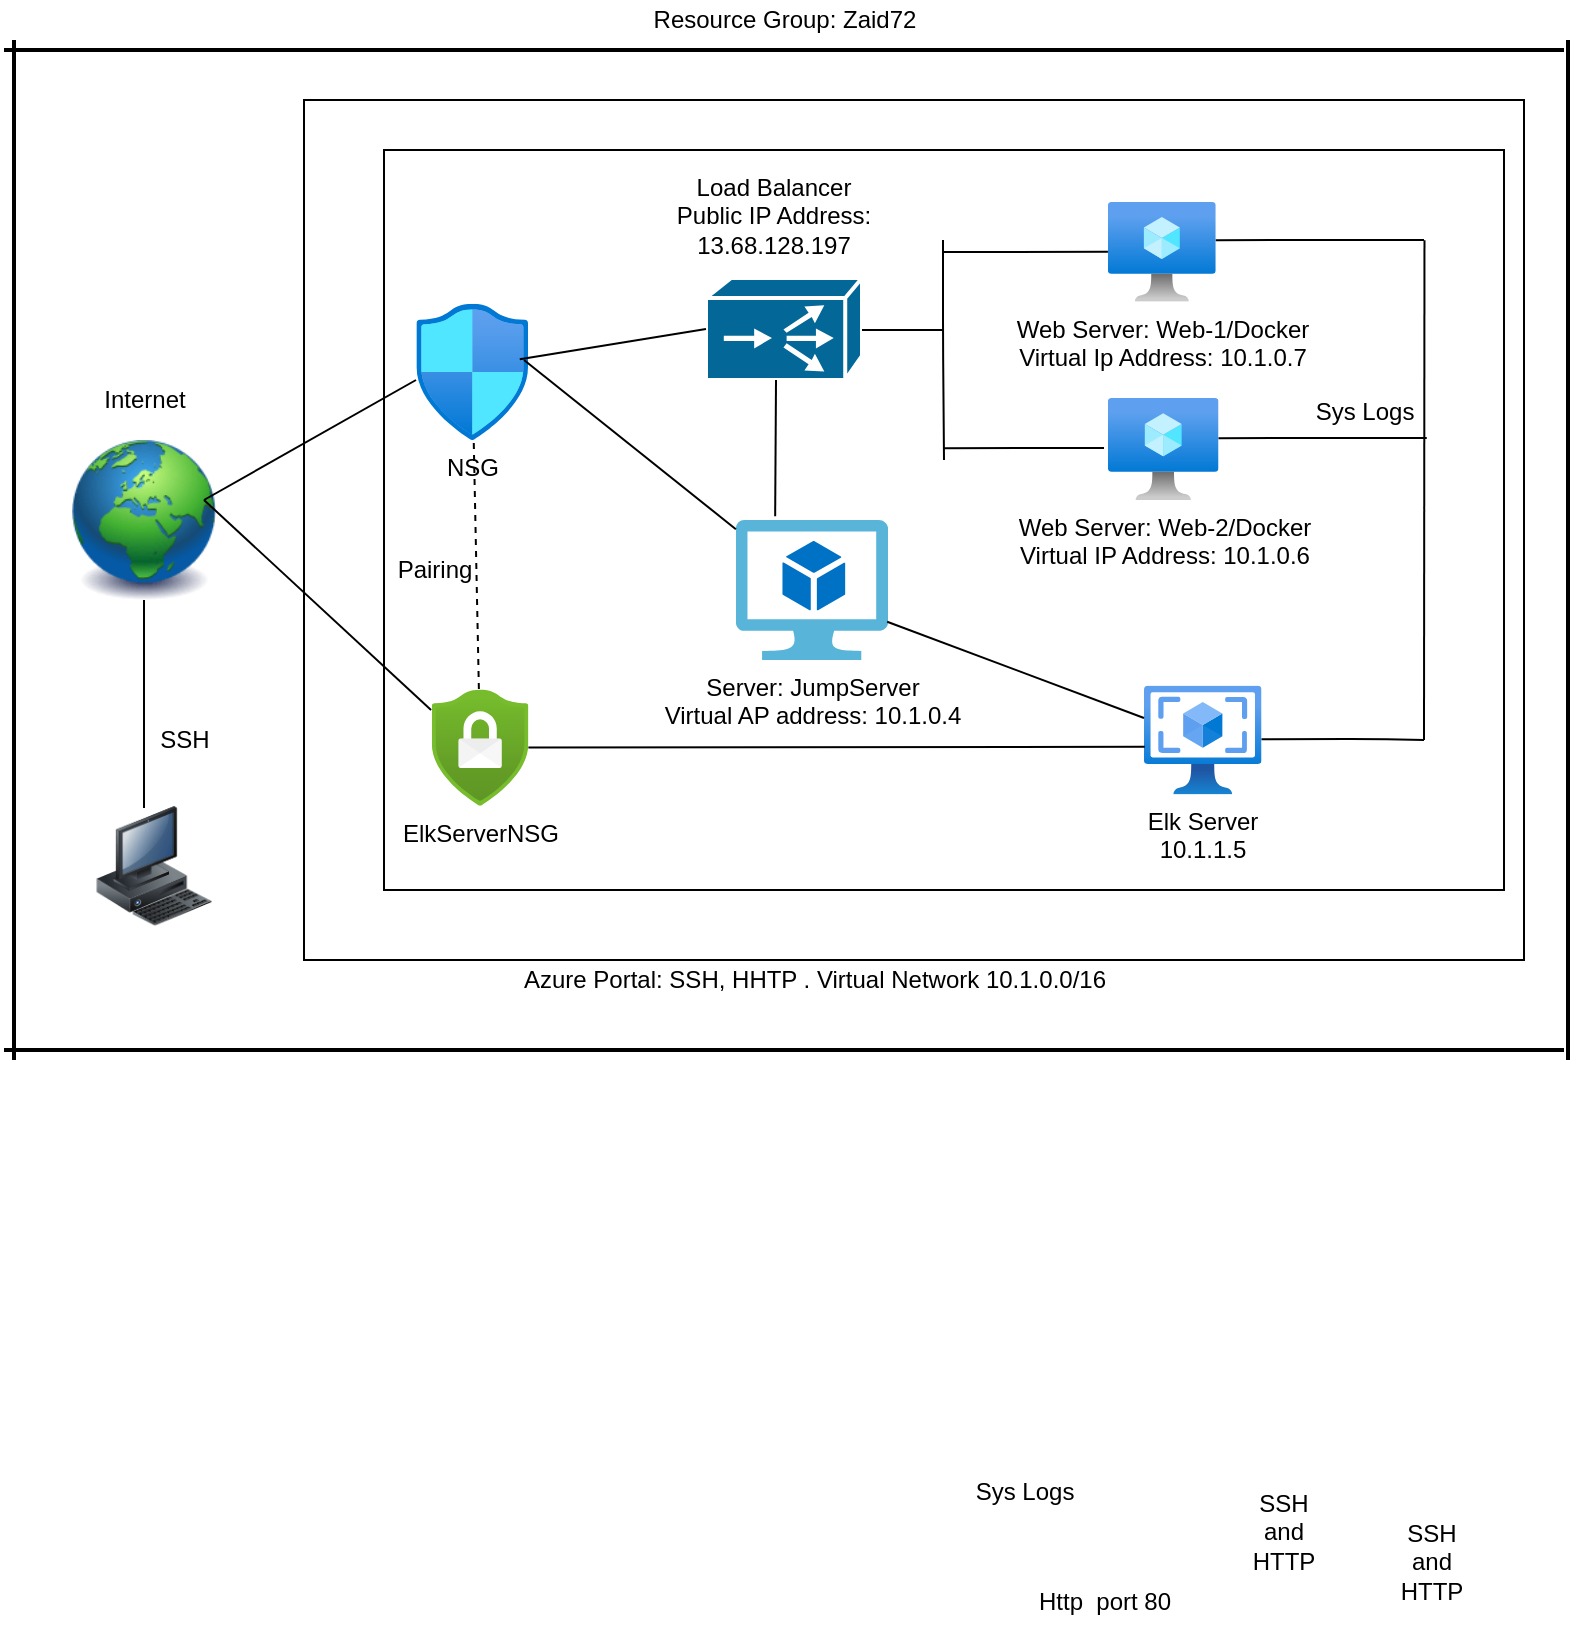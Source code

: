 <mxfile version="14.1.8" type="device"><diagram id="7LdDYf170VpF9xW3tY0n" name="Page-1"><mxGraphModel dx="1264" dy="592" grid="1" gridSize="10" guides="1" tooltips="1" connect="1" arrows="1" fold="1" page="1" pageScale="1" pageWidth="827" pageHeight="1169" math="0" shadow="0"><root><mxCell id="0"/><mxCell id="1" parent="0"/><mxCell id="pt5CEbXLLQ7xTdEyKrnI-1" value="" style="image;html=1;image=img/lib/clip_art/computers/Workstation_128x128.png" parent="1" vertex="1"><mxGeometry x="80" y="453.13" width="70" height="60" as="geometry"/></mxCell><mxCell id="pt5CEbXLLQ7xTdEyKrnI-8" value="" style="rounded=0;whiteSpace=wrap;html=1;" parent="1" vertex="1"><mxGeometry x="190" y="100" width="610" height="430" as="geometry"/></mxCell><mxCell id="pt5CEbXLLQ7xTdEyKrnI-9" value="" style="image;html=1;image=img/lib/clip_art/general/Earth_globe_128x128.png" parent="1" vertex="1"><mxGeometry x="70" y="270" width="80" height="80" as="geometry"/></mxCell><mxCell id="pt5CEbXLLQ7xTdEyKrnI-10" value="Internet" style="text;html=1;align=center;verticalAlign=middle;resizable=0;points=[];autosize=1;" parent="1" vertex="1"><mxGeometry x="80.0" y="240" width="60" height="20" as="geometry"/></mxCell><mxCell id="pt5CEbXLLQ7xTdEyKrnI-11" value="Azure Portal: SSH, HHTP . Virtual Network 10.1.0.0/16" style="text;html=1;align=center;verticalAlign=middle;resizable=0;points=[];autosize=1;" parent="1" vertex="1"><mxGeometry x="290" y="530" width="310" height="20" as="geometry"/></mxCell><mxCell id="nEL_-4Mc4ajz-L1JwPav-14" value="&amp;nbsp;" style="text;html=1;align=center;verticalAlign=middle;resizable=0;points=[];autosize=1;" parent="1" vertex="1"><mxGeometry x="460" y="450" width="20" height="20" as="geometry"/></mxCell><mxCell id="nEL_-4Mc4ajz-L1JwPav-20" value="SSH and HTTP" style="text;html=1;strokeColor=none;fillColor=none;align=center;verticalAlign=middle;whiteSpace=wrap;rounded=0;" parent="1" vertex="1"><mxGeometry x="660" y="805.65" width="40" height="20" as="geometry"/></mxCell><mxCell id="nEL_-4Mc4ajz-L1JwPav-21" value="SSH and HTTP" style="text;html=1;strokeColor=none;fillColor=none;align=center;verticalAlign=middle;whiteSpace=wrap;rounded=0;" parent="1" vertex="1"><mxGeometry x="733.91" y="821.29" width="40" height="20" as="geometry"/></mxCell><mxCell id="nEL_-4Mc4ajz-L1JwPav-33" value="Resource Group: Zaid72" style="text;html=1;align=center;verticalAlign=middle;resizable=0;points=[];autosize=1;" parent="1" vertex="1"><mxGeometry x="355" y="50" width="150" height="20" as="geometry"/></mxCell><mxCell id="J_3mIsJZL_2KYvNmmeNh-1" value="SSH" style="text;html=1;align=center;verticalAlign=middle;resizable=0;points=[];autosize=1;" parent="1" vertex="1"><mxGeometry x="110" y="410" width="40" height="20" as="geometry"/></mxCell><mxCell id="SGBVezhOx9MadRkqvngb-19" value="" style="line;strokeWidth=2;direction=south;html=1;" parent="1" vertex="1"><mxGeometry x="40" y="70" width="10" height="510" as="geometry"/></mxCell><mxCell id="SGBVezhOx9MadRkqvngb-20" value="" style="line;strokeWidth=2;direction=west;html=1;" parent="1" vertex="1"><mxGeometry x="40" y="570" width="780" height="10" as="geometry"/></mxCell><mxCell id="SGBVezhOx9MadRkqvngb-21" value="" style="line;strokeWidth=2;direction=west;html=1;" parent="1" vertex="1"><mxGeometry x="40" y="70" width="780" height="10" as="geometry"/></mxCell><mxCell id="SGBVezhOx9MadRkqvngb-22" value="" style="line;strokeWidth=2;direction=south;html=1;" parent="1" vertex="1"><mxGeometry x="817" y="70" width="10" height="510" as="geometry"/></mxCell><mxCell id="EeN-dQCoR9D4EgeLviWo-12" value="Sys Logs" style="text;html=1;align=center;verticalAlign=middle;resizable=0;points=[];autosize=1;" parent="1" vertex="1"><mxGeometry x="520" y="785.65" width="60" height="20" as="geometry"/></mxCell><mxCell id="EeN-dQCoR9D4EgeLviWo-21" value="Http&amp;nbsp; port 80" style="text;html=1;align=center;verticalAlign=middle;resizable=0;points=[];autosize=1;" parent="1" vertex="1"><mxGeometry x="550" y="841.29" width="80" height="20" as="geometry"/></mxCell><mxCell id="EeN-dQCoR9D4EgeLviWo-26" value="" style="rounded=0;whiteSpace=wrap;html=1;" parent="1" vertex="1"><mxGeometry x="230" y="125" width="560" height="370" as="geometry"/></mxCell><mxCell id="EeN-dQCoR9D4EgeLviWo-28" value="" style="endArrow=none;html=1;" parent="1" target="pt5CEbXLLQ7xTdEyKrnI-9" edge="1"><mxGeometry width="50" height="50" relative="1" as="geometry"><mxPoint x="110" y="454" as="sourcePoint"/><mxPoint x="120" y="380" as="targetPoint"/></mxGeometry></mxCell><mxCell id="EeN-dQCoR9D4EgeLviWo-30" value="NSG" style="aspect=fixed;html=1;points=[];align=center;image;fontSize=12;image=img/lib/azure2/networking/Network_Security_Groups.svg;" parent="1" vertex="1"><mxGeometry x="246.1" y="201.9" width="56.09" height="68.1" as="geometry"/></mxCell><mxCell id="zSAYgOQ6SypC5AeD0E8i-1" value="" style="shape=mxgraph.cisco.directors.localdirector;html=1;pointerEvents=1;dashed=0;fillColor=#036897;strokeColor=#ffffff;strokeWidth=2;verticalLabelPosition=bottom;verticalAlign=top;align=center;outlineConnect=0;" parent="1" vertex="1"><mxGeometry x="391" y="189" width="78" height="51" as="geometry"/></mxCell><mxCell id="zSAYgOQ6SypC5AeD0E8i-2" value="ElkServerNSG" style="aspect=fixed;html=1;points=[];align=center;image;fontSize=12;image=img/lib/azure2/security/Security_Center.svg;" parent="1" vertex="1"><mxGeometry x="253.91" y="394.5" width="48.28" height="58.63" as="geometry"/></mxCell><mxCell id="zSAYgOQ6SypC5AeD0E8i-3" value="Web Server: Web-1/Docker&lt;br&gt;Virtual Ip Address: 10.1.0.7" style="aspect=fixed;html=1;points=[];align=center;image;fontSize=12;image=img/lib/azure2/compute/Virtual_Machine.svg;" parent="1" vertex="1"><mxGeometry x="591.96" y="150.9" width="53.91" height="50" as="geometry"/></mxCell><mxCell id="zSAYgOQ6SypC5AeD0E8i-4" value="Web Server: Web-2/Docker&lt;br&gt;Virtual IP Address: 10.1.0.6" style="aspect=fixed;html=1;points=[];align=center;image;fontSize=12;image=img/lib/azure2/compute/Virtual_Machine.svg;" parent="1" vertex="1"><mxGeometry x="591.96" y="248.85" width="55.3" height="51.29" as="geometry"/></mxCell><mxCell id="zSAYgOQ6SypC5AeD0E8i-5" value="Server: JumpServer&lt;br&gt;Virtual AP address: 10.1.0.4&lt;br&gt;" style="aspect=fixed;html=1;points=[];align=center;image;fontSize=12;image=img/lib/mscae/Virtual_Machine_2.svg;" parent="1" vertex="1"><mxGeometry x="405.95" y="310" width="76.09" height="70" as="geometry"/></mxCell><mxCell id="zSAYgOQ6SypC5AeD0E8i-6" value="Elk Server&lt;br&gt;10.1.1.5" style="aspect=fixed;html=1;points=[];align=center;image;fontSize=12;image=img/lib/azure2/compute/OS_Images_Classic.svg;" parent="1" vertex="1"><mxGeometry x="610" y="392.75" width="58.76" height="54.5" as="geometry"/></mxCell><mxCell id="zSAYgOQ6SypC5AeD0E8i-7" value="&lt;span&gt;Load Balancer&lt;/span&gt;&lt;br&gt;&lt;span&gt;Public IP Address: 13.68.128.197&lt;/span&gt;&lt;br&gt;&lt;span&gt;&lt;br&gt;&lt;/span&gt;" style="text;html=1;strokeColor=none;fillColor=none;align=center;verticalAlign=middle;whiteSpace=wrap;rounded=0;" parent="1" vertex="1"><mxGeometry x="370" y="140.14" width="110" height="48.86" as="geometry"/></mxCell><mxCell id="RZIsFuFXonhBvmDuIgc--2" value="" style="endArrow=none;html=1;" parent="1" edge="1"><mxGeometry width="50" height="50" relative="1" as="geometry"><mxPoint x="140" y="300" as="sourcePoint"/><mxPoint x="246" y="240" as="targetPoint"/></mxGeometry></mxCell><mxCell id="RZIsFuFXonhBvmDuIgc--3" value="" style="endArrow=none;html=1;entryX=-0.008;entryY=0.179;entryDx=0;entryDy=0;entryPerimeter=0;" parent="1" target="zSAYgOQ6SypC5AeD0E8i-2" edge="1"><mxGeometry width="50" height="50" relative="1" as="geometry"><mxPoint x="140" y="300" as="sourcePoint"/><mxPoint x="256.1" y="258.16" as="targetPoint"/></mxGeometry></mxCell><mxCell id="RZIsFuFXonhBvmDuIgc--4" value="" style="endArrow=none;html=1;entryX=0;entryY=0.5;entryDx=0;entryDy=0;entryPerimeter=0;" parent="1" target="zSAYgOQ6SypC5AeD0E8i-1" edge="1"><mxGeometry width="50" height="50" relative="1" as="geometry"><mxPoint x="297.88" y="229.58" as="sourcePoint"/><mxPoint x="393.98" y="179.999" as="targetPoint"/></mxGeometry></mxCell><mxCell id="RZIsFuFXonhBvmDuIgc--5" value="" style="endArrow=none;html=1;" parent="1" target="zSAYgOQ6SypC5AeD0E8i-5" edge="1"><mxGeometry width="50" height="50" relative="1" as="geometry"><mxPoint x="300" y="230" as="sourcePoint"/><mxPoint x="403.98" y="189.999" as="targetPoint"/></mxGeometry></mxCell><mxCell id="RZIsFuFXonhBvmDuIgc--6" value="" style="endArrow=none;html=1;" parent="1" target="zSAYgOQ6SypC5AeD0E8i-3" edge="1"><mxGeometry width="50" height="50" relative="1" as="geometry"><mxPoint x="510" y="176" as="sourcePoint"/><mxPoint x="568.08" y="129.999" as="targetPoint"/><Array as="points"/></mxGeometry></mxCell><mxCell id="RZIsFuFXonhBvmDuIgc--7" value="" style="endArrow=none;html=1;exitX=0.5;exitY=0.403;exitDx=0;exitDy=0;exitPerimeter=0;" parent="1" source="EeN-dQCoR9D4EgeLviWo-26" edge="1"><mxGeometry width="50" height="50" relative="1" as="geometry"><mxPoint x="510" y="250" as="sourcePoint"/><mxPoint x="590" y="274" as="targetPoint"/></mxGeometry></mxCell><mxCell id="RZIsFuFXonhBvmDuIgc--9" value="" style="endArrow=none;html=1;exitX=0.994;exitY=0.727;exitDx=0;exitDy=0;exitPerimeter=0;" parent="1" source="zSAYgOQ6SypC5AeD0E8i-5" target="zSAYgOQ6SypC5AeD0E8i-6" edge="1"><mxGeometry width="50" height="50" relative="1" as="geometry"><mxPoint x="480" y="350" as="sourcePoint"/><mxPoint x="580.004" y="444.505" as="targetPoint"/></mxGeometry></mxCell><mxCell id="RZIsFuFXonhBvmDuIgc--11" value="" style="endArrow=none;html=1;entryX=0.007;entryY=0.562;entryDx=0;entryDy=0;entryPerimeter=0;" parent="1" source="zSAYgOQ6SypC5AeD0E8i-2" target="zSAYgOQ6SypC5AeD0E8i-6" edge="1"><mxGeometry width="50" height="50" relative="1" as="geometry"><mxPoint x="280" y="446" as="sourcePoint"/><mxPoint x="482.04" y="476.818" as="targetPoint"/></mxGeometry></mxCell><mxCell id="RZIsFuFXonhBvmDuIgc--12" value="" style="endArrow=none;dashed=1;html=1;" parent="1" source="zSAYgOQ6SypC5AeD0E8i-2" target="EeN-dQCoR9D4EgeLviWo-30" edge="1"><mxGeometry width="50" height="50" relative="1" as="geometry"><mxPoint x="260" y="370" as="sourcePoint"/><mxPoint x="310" y="320" as="targetPoint"/></mxGeometry></mxCell><mxCell id="RZIsFuFXonhBvmDuIgc--13" value="Pairing" style="text;html=1;align=center;verticalAlign=middle;resizable=0;points=[];autosize=1;" parent="1" vertex="1"><mxGeometry x="230" y="324.5" width="50" height="20" as="geometry"/></mxCell><mxCell id="RZIsFuFXonhBvmDuIgc--14" value="" style="endArrow=none;html=1;exitX=0.929;exitY=0.122;exitDx=0;exitDy=0;exitPerimeter=0;" parent="1" source="EeN-dQCoR9D4EgeLviWo-26" edge="1"><mxGeometry width="50" height="50" relative="1" as="geometry"><mxPoint x="690" y="190" as="sourcePoint"/><mxPoint x="750" y="420" as="targetPoint"/></mxGeometry></mxCell><mxCell id="RZIsFuFXonhBvmDuIgc--16" value="" style="endArrow=none;html=1;" parent="1" edge="1"><mxGeometry width="50" height="50" relative="1" as="geometry"><mxPoint x="645.87" y="170.08" as="sourcePoint"/><mxPoint x="750" y="170" as="targetPoint"/></mxGeometry></mxCell><mxCell id="RZIsFuFXonhBvmDuIgc--17" value="" style="endArrow=none;html=1;" parent="1" edge="1"><mxGeometry width="50" height="50" relative="1" as="geometry"><mxPoint x="647.26" y="269.08" as="sourcePoint"/><mxPoint x="751.39" y="269" as="targetPoint"/></mxGeometry></mxCell><mxCell id="RZIsFuFXonhBvmDuIgc--18" value="" style="endArrow=none;html=1;" parent="1" edge="1"><mxGeometry width="50" height="50" relative="1" as="geometry"><mxPoint x="668.76" y="419.58" as="sourcePoint"/><mxPoint x="750" y="420" as="targetPoint"/><Array as="points"><mxPoint x="721.5" y="419.5"/></Array></mxGeometry></mxCell><mxCell id="RZIsFuFXonhBvmDuIgc--20" value="Sys Logs" style="text;html=1;align=center;verticalAlign=middle;resizable=0;points=[];autosize=1;" parent="1" vertex="1"><mxGeometry x="690" y="245.64" width="60" height="20" as="geometry"/></mxCell><mxCell id="RZIsFuFXonhBvmDuIgc--23" value="" style="endArrow=none;html=1;" parent="1" edge="1"><mxGeometry width="50" height="50" relative="1" as="geometry"><mxPoint x="509.5" y="170" as="sourcePoint"/><mxPoint x="510" y="280" as="targetPoint"/><Array as="points"><mxPoint x="509.5" y="220"/></Array></mxGeometry></mxCell><mxCell id="RZIsFuFXonhBvmDuIgc--24" value="" style="endArrow=none;html=1;" parent="1" edge="1"><mxGeometry width="50" height="50" relative="1" as="geometry"><mxPoint x="469" y="215" as="sourcePoint"/><mxPoint x="510" y="215" as="targetPoint"/></mxGeometry></mxCell><mxCell id="RZIsFuFXonhBvmDuIgc--25" value="" style="endArrow=none;html=1;entryX=0.258;entryY=-0.026;entryDx=0;entryDy=0;entryPerimeter=0;" parent="1" target="zSAYgOQ6SypC5AeD0E8i-5" edge="1"><mxGeometry width="50" height="50" relative="1" as="geometry"><mxPoint x="426" y="240" as="sourcePoint"/><mxPoint x="425" y="329.5" as="targetPoint"/><Array as="points"/></mxGeometry></mxCell></root></mxGraphModel></diagram></mxfile>